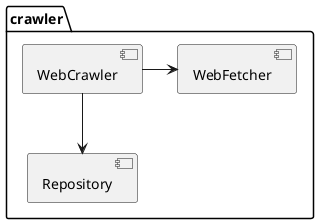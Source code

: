 @startuml

package "crawler" {
[WebCrawler] -> [WebFetcher]
[WebCrawler] --> [Repository]
}

@enduml
